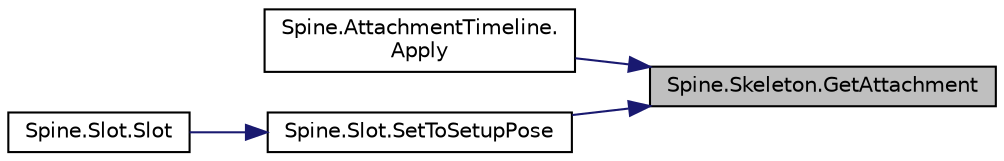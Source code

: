 digraph "Spine.Skeleton.GetAttachment"
{
 // LATEX_PDF_SIZE
  edge [fontname="Helvetica",fontsize="10",labelfontname="Helvetica",labelfontsize="10"];
  node [fontname="Helvetica",fontsize="10",shape=record];
  rankdir="RL";
  Node1 [label="Spine.Skeleton.GetAttachment",height=0.2,width=0.4,color="black", fillcolor="grey75", style="filled", fontcolor="black",tooltip="May be null."];
  Node1 -> Node2 [dir="back",color="midnightblue",fontsize="10",style="solid",fontname="Helvetica"];
  Node2 [label="Spine.AttachmentTimeline.\lApply",height=0.2,width=0.4,color="black", fillcolor="white", style="filled",URL="$class_spine_1_1_attachment_timeline.html#a9038deb9919d0fb060e5aebe49ab61a5",tooltip="Sets the value(s) for the specified time."];
  Node1 -> Node3 [dir="back",color="midnightblue",fontsize="10",style="solid",fontname="Helvetica"];
  Node3 [label="Spine.Slot.SetToSetupPose",height=0.2,width=0.4,color="black", fillcolor="white", style="filled",URL="$class_spine_1_1_slot.html#a279764b85e2c39a837f980079ba7c1ae",tooltip=" "];
  Node3 -> Node4 [dir="back",color="midnightblue",fontsize="10",style="solid",fontname="Helvetica"];
  Node4 [label="Spine.Slot.Slot",height=0.2,width=0.4,color="black", fillcolor="white", style="filled",URL="$class_spine_1_1_slot.html#a5d06d904b7e50d35d1be30c8478936f7",tooltip=" "];
}
